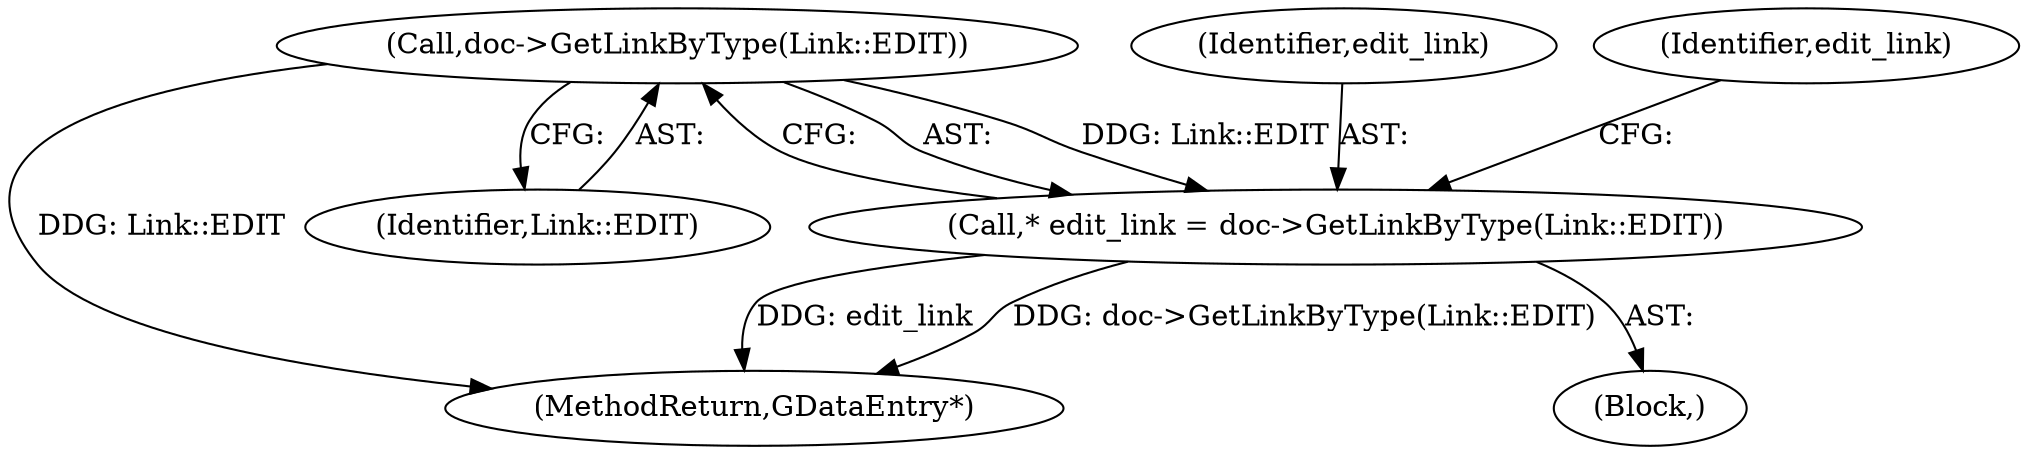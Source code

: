 digraph "1_Chrome_dd3b6fe574edad231c01c78e4647a74c38dc4178_5@del" {
"1000169" [label="(Call,doc->GetLinkByType(Link::EDIT))"];
"1000167" [label="(Call,* edit_link = doc->GetLinkByType(Link::EDIT))"];
"1000104" [label="(Block,)"];
"1000168" [label="(Identifier,edit_link)"];
"1000167" [label="(Call,* edit_link = doc->GetLinkByType(Link::EDIT))"];
"1000264" [label="(MethodReturn,GDataEntry*)"];
"1000172" [label="(Identifier,edit_link)"];
"1000169" [label="(Call,doc->GetLinkByType(Link::EDIT))"];
"1000170" [label="(Identifier,Link::EDIT)"];
"1000169" -> "1000167"  [label="AST: "];
"1000169" -> "1000170"  [label="CFG: "];
"1000170" -> "1000169"  [label="AST: "];
"1000167" -> "1000169"  [label="CFG: "];
"1000169" -> "1000264"  [label="DDG: Link::EDIT"];
"1000169" -> "1000167"  [label="DDG: Link::EDIT"];
"1000167" -> "1000104"  [label="AST: "];
"1000168" -> "1000167"  [label="AST: "];
"1000172" -> "1000167"  [label="CFG: "];
"1000167" -> "1000264"  [label="DDG: edit_link"];
"1000167" -> "1000264"  [label="DDG: doc->GetLinkByType(Link::EDIT)"];
}
